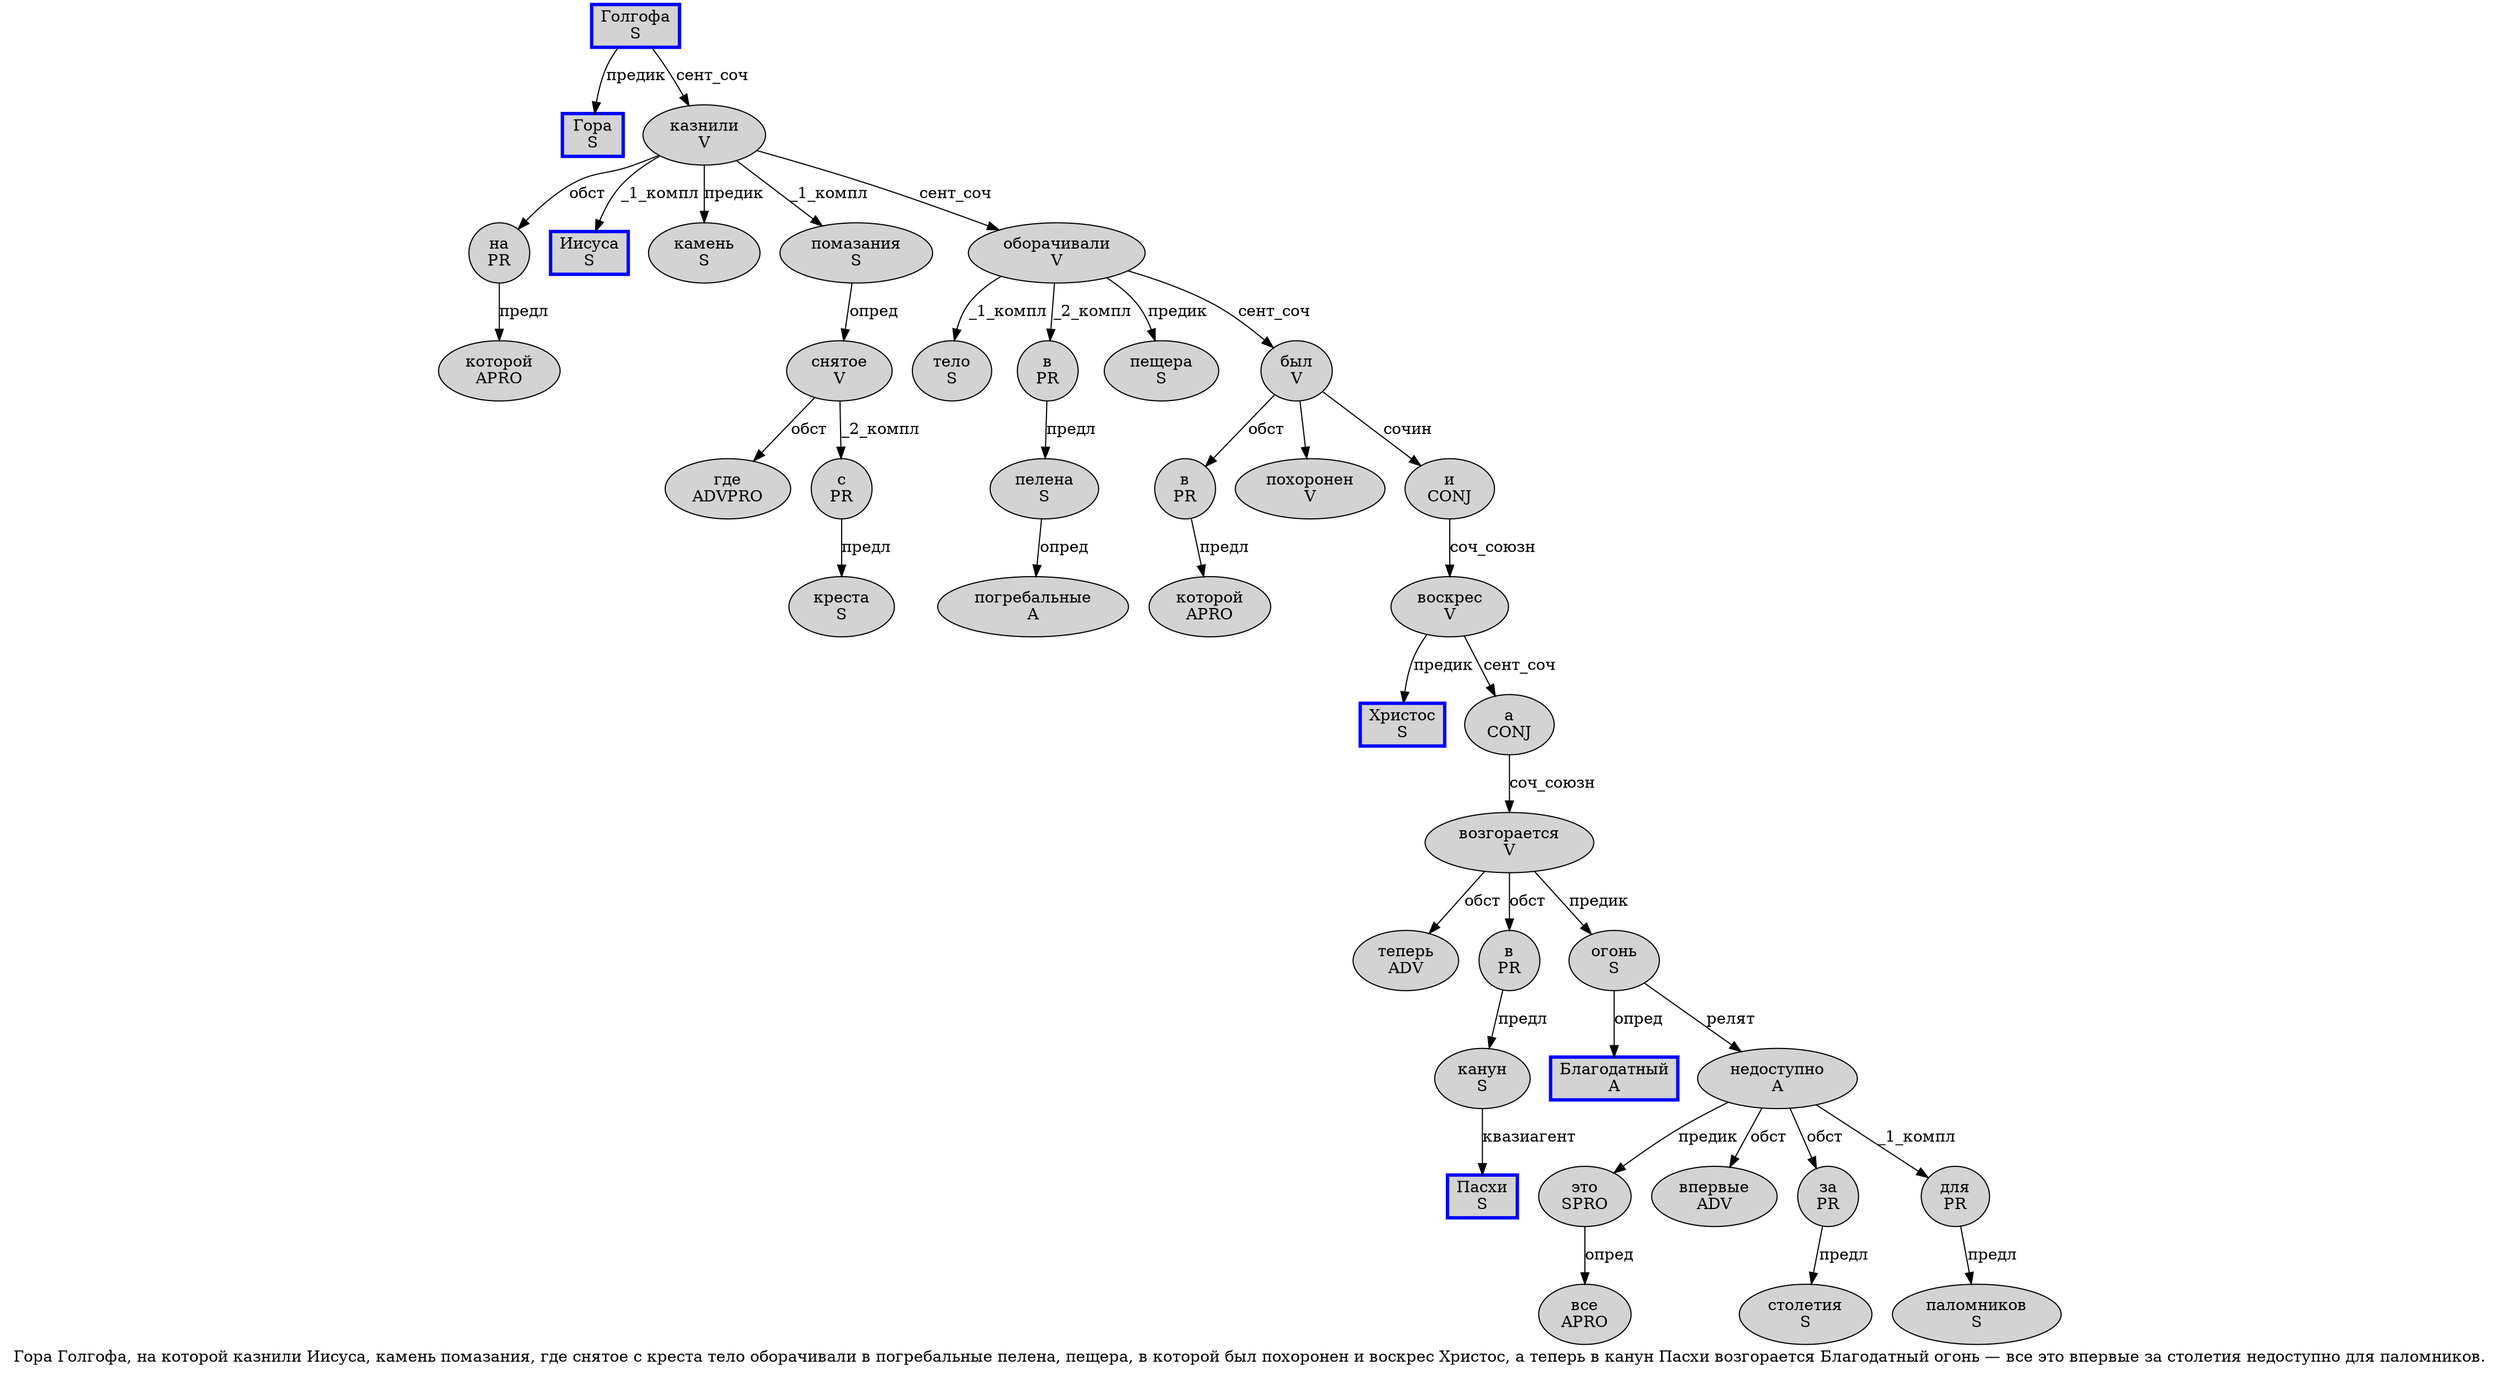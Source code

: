 digraph SENTENCE_3 {
	graph [label="Гора Голгофа, на которой казнили Иисуса, камень помазания, где снятое с креста тело оборачивали в погребальные пелена, пещера, в которой был похоронен и воскрес Христос, а теперь в канун Пасхи возгорается Благодатный огонь — все это впервые за столетия недоступно для паломников."]
	node [style=filled]
		0 [label="Гора
S" color=blue fillcolor=lightgray penwidth=3 shape=box]
		1 [label="Голгофа
S" color=blue fillcolor=lightgray penwidth=3 shape=box]
		3 [label="на
PR" color="" fillcolor=lightgray penwidth=1 shape=ellipse]
		4 [label="которой
APRO" color="" fillcolor=lightgray penwidth=1 shape=ellipse]
		5 [label="казнили
V" color="" fillcolor=lightgray penwidth=1 shape=ellipse]
		6 [label="Иисуса
S" color=blue fillcolor=lightgray penwidth=3 shape=box]
		8 [label="камень
S" color="" fillcolor=lightgray penwidth=1 shape=ellipse]
		9 [label="помазания
S" color="" fillcolor=lightgray penwidth=1 shape=ellipse]
		11 [label="где
ADVPRO" color="" fillcolor=lightgray penwidth=1 shape=ellipse]
		12 [label="снятое
V" color="" fillcolor=lightgray penwidth=1 shape=ellipse]
		13 [label="с
PR" color="" fillcolor=lightgray penwidth=1 shape=ellipse]
		14 [label="креста
S" color="" fillcolor=lightgray penwidth=1 shape=ellipse]
		15 [label="тело
S" color="" fillcolor=lightgray penwidth=1 shape=ellipse]
		16 [label="оборачивали
V" color="" fillcolor=lightgray penwidth=1 shape=ellipse]
		17 [label="в
PR" color="" fillcolor=lightgray penwidth=1 shape=ellipse]
		18 [label="погребальные
A" color="" fillcolor=lightgray penwidth=1 shape=ellipse]
		19 [label="пелена
S" color="" fillcolor=lightgray penwidth=1 shape=ellipse]
		21 [label="пещера
S" color="" fillcolor=lightgray penwidth=1 shape=ellipse]
		23 [label="в
PR" color="" fillcolor=lightgray penwidth=1 shape=ellipse]
		24 [label="которой
APRO" color="" fillcolor=lightgray penwidth=1 shape=ellipse]
		25 [label="был
V" color="" fillcolor=lightgray penwidth=1 shape=ellipse]
		26 [label="похоронен
V" color="" fillcolor=lightgray penwidth=1 shape=ellipse]
		27 [label="и
CONJ" color="" fillcolor=lightgray penwidth=1 shape=ellipse]
		28 [label="воскрес
V" color="" fillcolor=lightgray penwidth=1 shape=ellipse]
		29 [label="Христос
S" color=blue fillcolor=lightgray penwidth=3 shape=box]
		31 [label="а
CONJ" color="" fillcolor=lightgray penwidth=1 shape=ellipse]
		32 [label="теперь
ADV" color="" fillcolor=lightgray penwidth=1 shape=ellipse]
		33 [label="в
PR" color="" fillcolor=lightgray penwidth=1 shape=ellipse]
		34 [label="канун
S" color="" fillcolor=lightgray penwidth=1 shape=ellipse]
		35 [label="Пасхи
S" color=blue fillcolor=lightgray penwidth=3 shape=box]
		36 [label="возгорается
V" color="" fillcolor=lightgray penwidth=1 shape=ellipse]
		37 [label="Благодатный
A" color=blue fillcolor=lightgray penwidth=3 shape=box]
		38 [label="огонь
S" color="" fillcolor=lightgray penwidth=1 shape=ellipse]
		40 [label="все
APRO" color="" fillcolor=lightgray penwidth=1 shape=ellipse]
		41 [label="это
SPRO" color="" fillcolor=lightgray penwidth=1 shape=ellipse]
		42 [label="впервые
ADV" color="" fillcolor=lightgray penwidth=1 shape=ellipse]
		43 [label="за
PR" color="" fillcolor=lightgray penwidth=1 shape=ellipse]
		44 [label="столетия
S" color="" fillcolor=lightgray penwidth=1 shape=ellipse]
		45 [label="недоступно
A" color="" fillcolor=lightgray penwidth=1 shape=ellipse]
		46 [label="для
PR" color="" fillcolor=lightgray penwidth=1 shape=ellipse]
		47 [label="паломников
S" color="" fillcolor=lightgray penwidth=1 shape=ellipse]
			46 -> 47 [label="предл"]
			25 -> 23 [label="обст"]
			25 -> 26
			25 -> 27 [label="сочин"]
			3 -> 4 [label="предл"]
			13 -> 14 [label="предл"]
			41 -> 40 [label="опред"]
			5 -> 3 [label="обст"]
			5 -> 6 [label="_1_компл"]
			5 -> 8 [label="предик"]
			5 -> 9 [label="_1_компл"]
			5 -> 16 [label="сент_соч"]
			34 -> 35 [label="квазиагент"]
			27 -> 28 [label="соч_союзн"]
			9 -> 12 [label="опред"]
			33 -> 34 [label="предл"]
			23 -> 24 [label="предл"]
			36 -> 32 [label="обст"]
			36 -> 33 [label="обст"]
			36 -> 38 [label="предик"]
			38 -> 37 [label="опред"]
			38 -> 45 [label="релят"]
			16 -> 15 [label="_1_компл"]
			16 -> 17 [label="_2_компл"]
			16 -> 21 [label="предик"]
			16 -> 25 [label="сент_соч"]
			19 -> 18 [label="опред"]
			31 -> 36 [label="соч_союзн"]
			12 -> 11 [label="обст"]
			12 -> 13 [label="_2_компл"]
			43 -> 44 [label="предл"]
			28 -> 29 [label="предик"]
			28 -> 31 [label="сент_соч"]
			45 -> 41 [label="предик"]
			45 -> 42 [label="обст"]
			45 -> 43 [label="обст"]
			45 -> 46 [label="_1_компл"]
			1 -> 0 [label="предик"]
			1 -> 5 [label="сент_соч"]
			17 -> 19 [label="предл"]
}
